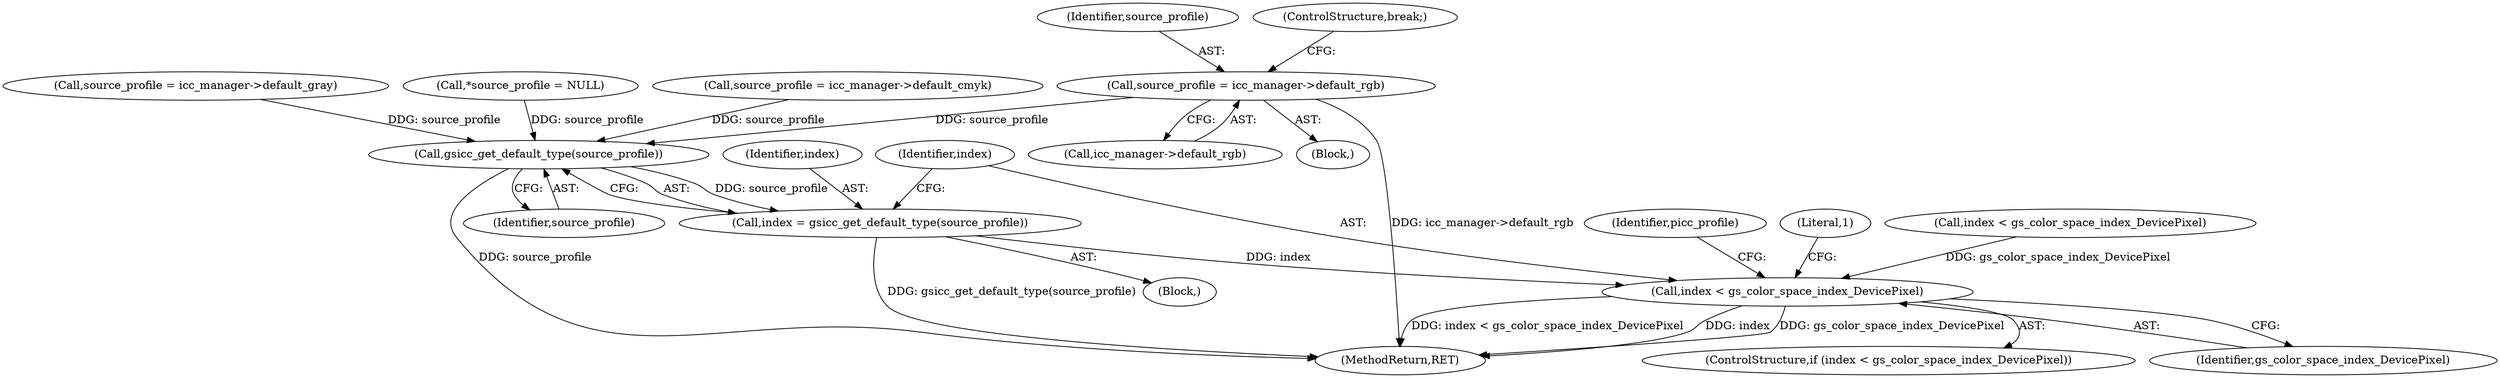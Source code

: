 digraph "0_ghostscript_67d760ab775dae4efe803b5944b0439aa3c0b04a_1@pointer" {
"1000320" [label="(Call,source_profile = icc_manager->default_rgb)"];
"1000470" [label="(Call,gsicc_get_default_type(source_profile))"];
"1000468" [label="(Call,index = gsicc_get_default_type(source_profile))"];
"1000473" [label="(Call,index < gs_color_space_index_DevicePixel)"];
"1000320" [label="(Call,source_profile = icc_manager->default_rgb)"];
"1000321" [label="(Identifier,source_profile)"];
"1000468" [label="(Call,index = gsicc_get_default_type(source_profile))"];
"1000330" [label="(Call,source_profile = icc_manager->default_gray)"];
"1000325" [label="(ControlStructure,break;)"];
"1000472" [label="(ControlStructure,if (index < gs_color_space_index_DevicePixel))"];
"1000113" [label="(Block,)"];
"1000469" [label="(Identifier,index)"];
"1000471" [label="(Identifier,source_profile)"];
"1000475" [label="(Identifier,gs_color_space_index_DevicePixel)"];
"1000313" [label="(Block,)"];
"1000149" [label="(Call,*source_profile = NULL)"];
"1000340" [label="(Call,source_profile = icc_manager->default_cmyk)"];
"1000470" [label="(Call,gsicc_get_default_type(source_profile))"];
"1000473" [label="(Call,index < gs_color_space_index_DevicePixel)"];
"1000479" [label="(Identifier,picc_profile)"];
"1000524" [label="(MethodReturn,RET)"];
"1000521" [label="(Literal,1)"];
"1000322" [label="(Call,icc_manager->default_rgb)"];
"1000474" [label="(Identifier,index)"];
"1000432" [label="(Call,index < gs_color_space_index_DevicePixel)"];
"1000320" -> "1000313"  [label="AST: "];
"1000320" -> "1000322"  [label="CFG: "];
"1000321" -> "1000320"  [label="AST: "];
"1000322" -> "1000320"  [label="AST: "];
"1000325" -> "1000320"  [label="CFG: "];
"1000320" -> "1000524"  [label="DDG: icc_manager->default_rgb"];
"1000320" -> "1000470"  [label="DDG: source_profile"];
"1000470" -> "1000468"  [label="AST: "];
"1000470" -> "1000471"  [label="CFG: "];
"1000471" -> "1000470"  [label="AST: "];
"1000468" -> "1000470"  [label="CFG: "];
"1000470" -> "1000524"  [label="DDG: source_profile"];
"1000470" -> "1000468"  [label="DDG: source_profile"];
"1000330" -> "1000470"  [label="DDG: source_profile"];
"1000149" -> "1000470"  [label="DDG: source_profile"];
"1000340" -> "1000470"  [label="DDG: source_profile"];
"1000468" -> "1000113"  [label="AST: "];
"1000469" -> "1000468"  [label="AST: "];
"1000474" -> "1000468"  [label="CFG: "];
"1000468" -> "1000524"  [label="DDG: gsicc_get_default_type(source_profile)"];
"1000468" -> "1000473"  [label="DDG: index"];
"1000473" -> "1000472"  [label="AST: "];
"1000473" -> "1000475"  [label="CFG: "];
"1000474" -> "1000473"  [label="AST: "];
"1000475" -> "1000473"  [label="AST: "];
"1000479" -> "1000473"  [label="CFG: "];
"1000521" -> "1000473"  [label="CFG: "];
"1000473" -> "1000524"  [label="DDG: index"];
"1000473" -> "1000524"  [label="DDG: gs_color_space_index_DevicePixel"];
"1000473" -> "1000524"  [label="DDG: index < gs_color_space_index_DevicePixel"];
"1000432" -> "1000473"  [label="DDG: gs_color_space_index_DevicePixel"];
}
